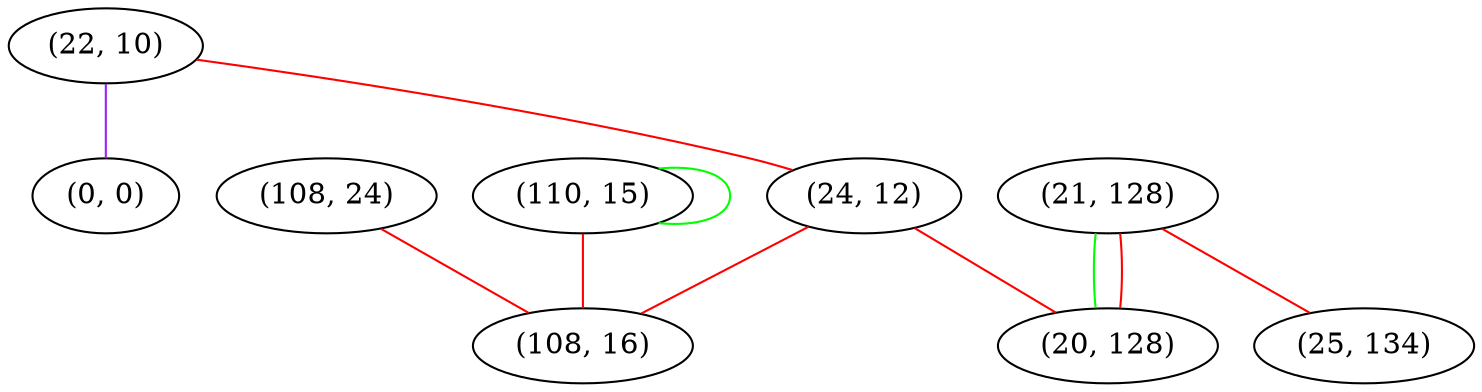 graph "" {
"(22, 10)";
"(21, 128)";
"(24, 12)";
"(25, 134)";
"(108, 24)";
"(0, 0)";
"(110, 15)";
"(108, 16)";
"(20, 128)";
"(22, 10)" -- "(0, 0)"  [color=purple, key=0, weight=4];
"(22, 10)" -- "(24, 12)"  [color=red, key=0, weight=1];
"(21, 128)" -- "(25, 134)"  [color=red, key=0, weight=1];
"(21, 128)" -- "(20, 128)"  [color=green, key=0, weight=2];
"(21, 128)" -- "(20, 128)"  [color=red, key=1, weight=1];
"(24, 12)" -- "(108, 16)"  [color=red, key=0, weight=1];
"(24, 12)" -- "(20, 128)"  [color=red, key=0, weight=1];
"(108, 24)" -- "(108, 16)"  [color=red, key=0, weight=1];
"(110, 15)" -- "(110, 15)"  [color=green, key=0, weight=2];
"(110, 15)" -- "(108, 16)"  [color=red, key=0, weight=1];
}
